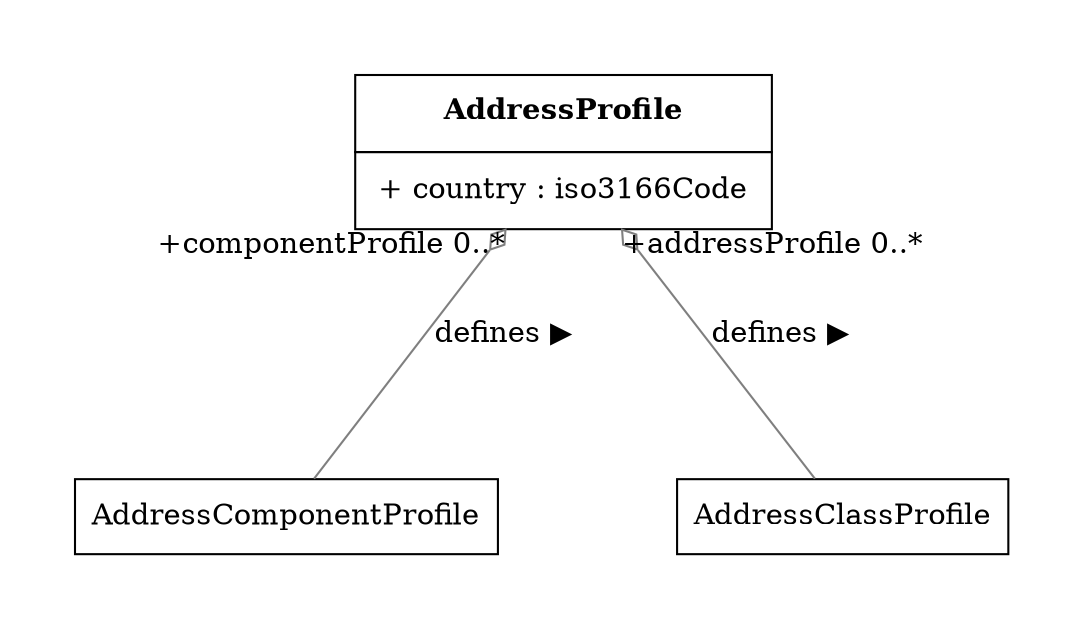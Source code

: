 digraph G {
  graph [splines="true" pad=0.5 ranksep="1.2.equally" nodesep="1.2.equally"]
  edge [color="gray50"]
  node [shape="box"]

  AddressProfile [shape="plain" label=<
    <TABLE BORDER="0" CELLBORDER="1" CELLSPACING="0" CELLPADDING="10">
    <TR>
    <TD><B>AddressProfile</B></TD>
  </TR>
  
  <TR>
    <TD>
          <TABLE BORDER="0" CELLPADDING="0" CELLSPACING="0">
            <TR><TD ALIGN="LEFT">+ country : iso3166Code</TD></TR>
          </TABLE>
        </TD>
  </TR>
  
  </TABLE>
  >]

  AddressProfile -> AddressComponentProfile [dir="back" label="defines ▶" arrowhead="onormal" arrowtail="odiamond" taillabel="+componentProfile 0..*"]
  AddressProfile -> AddressClassProfile [dir="back" label="defines ▶" arrowhead="onormal" arrowtail="odiamond" taillabel="+addressProfile 0..*"]
}

